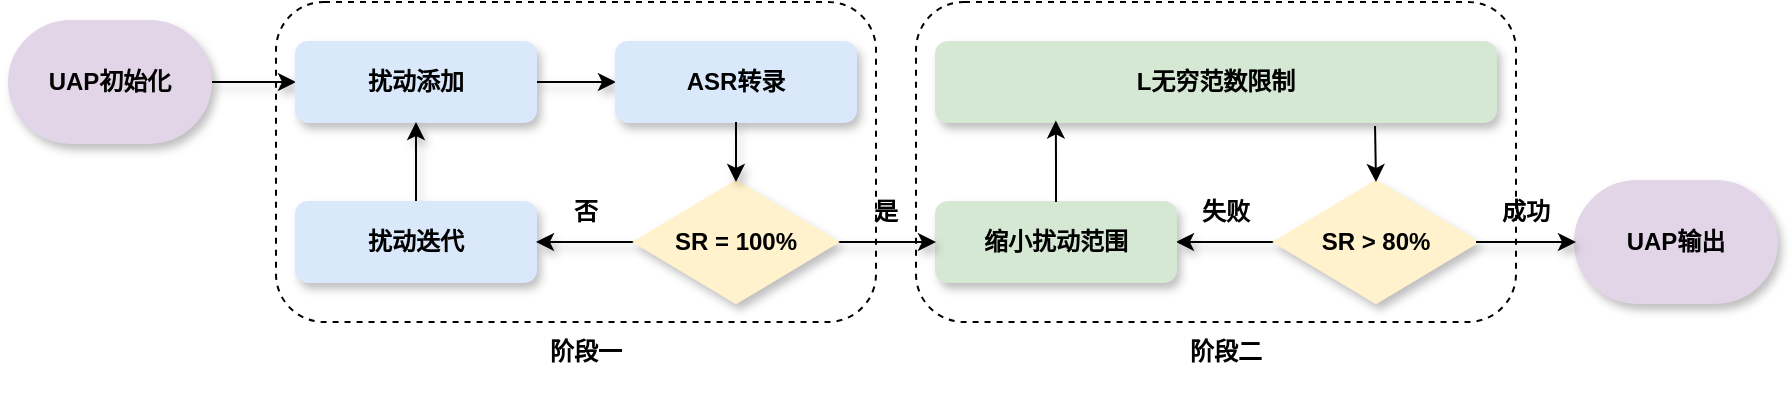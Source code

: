 <mxfile version="24.4.13" type="github">
  <diagram name="第 1 页" id="0LxmPnvrmMMGMxHu9FxR">
    <mxGraphModel dx="2048" dy="759" grid="1" gridSize="10" guides="1" tooltips="1" connect="1" arrows="1" fold="1" page="1" pageScale="1" pageWidth="827" pageHeight="1169" math="0" shadow="0">
      <root>
        <mxCell id="0" />
        <mxCell id="1" parent="0" />
        <mxCell id="Eouds0ThAzRM2J5gA6yW-36" value="" style="rounded=1;whiteSpace=wrap;html=1;fillColor=none;dashed=1;" parent="1" vertex="1">
          <mxGeometry x="40" y="290" width="300" height="160" as="geometry" />
        </mxCell>
        <mxCell id="EHkl3mMnivQZmPaQv9bq-1" value="L无穷范数限制" style="rounded=1;whiteSpace=wrap;html=1;fontStyle=1;fillColor=#D5E8D4;strokeColor=#D5E8D4;shadow=1;" vertex="1" parent="1">
          <mxGeometry x="50" y="310" width="280" height="40" as="geometry" />
        </mxCell>
        <mxCell id="Eouds0ThAzRM2J5gA6yW-35" value="" style="rounded=1;whiteSpace=wrap;html=1;fillColor=none;dashed=1;" parent="1" vertex="1">
          <mxGeometry x="-280" y="290" width="300" height="160" as="geometry" />
        </mxCell>
        <mxCell id="Eouds0ThAzRM2J5gA6yW-23" style="edgeStyle=orthogonalEdgeStyle;rounded=0;orthogonalLoop=1;jettySize=auto;html=1;exitX=0;exitY=0.5;exitDx=0;exitDy=0;exitPerimeter=0;entryX=1;entryY=0.5;entryDx=0;entryDy=0;fontStyle=1;shadow=1;" parent="1" source="fX8ZpNidz7TeA1vzOnIw-2" target="fX8ZpNidz7TeA1vzOnIw-3" edge="1">
          <mxGeometry relative="1" as="geometry" />
        </mxCell>
        <mxCell id="fX8ZpNidz7TeA1vzOnIw-2" value="SR &amp;gt; 80%" style="strokeWidth=2;html=1;shape=mxgraph.flowchart.decision;whiteSpace=wrap;fontStyle=1;fillColor=#FFF2CC;strokeColor=#FFF2CC;shadow=1;" parent="1" vertex="1">
          <mxGeometry x="220" y="380" width="100" height="60" as="geometry" />
        </mxCell>
        <mxCell id="fX8ZpNidz7TeA1vzOnIw-3" value="缩小扰动范围" style="rounded=1;whiteSpace=wrap;html=1;fontStyle=1;fillColor=#D5E8D4;strokeColor=#D5E8D4;shadow=1;" parent="1" vertex="1">
          <mxGeometry x="50" y="390" width="120" height="40" as="geometry" />
        </mxCell>
        <mxCell id="fX8ZpNidz7TeA1vzOnIw-8" value="UAP输出" style="strokeWidth=2;html=1;shape=mxgraph.flowchart.terminator;whiteSpace=wrap;fontStyle=1;fillColor=#E1D5E7;strokeColor=#E1D5E7;shadow=1;" parent="1" vertex="1">
          <mxGeometry x="370" y="380" width="100" height="60" as="geometry" />
        </mxCell>
        <mxCell id="fX8ZpNidz7TeA1vzOnIw-9" value="阶段二" style="text;html=1;align=center;verticalAlign=middle;whiteSpace=wrap;rounded=0;fontStyle=1;shadow=1;" parent="1" vertex="1">
          <mxGeometry x="170" y="450" width="50" height="30" as="geometry" />
        </mxCell>
        <mxCell id="Eouds0ThAzRM2J5gA6yW-6" style="edgeStyle=orthogonalEdgeStyle;rounded=0;orthogonalLoop=1;jettySize=auto;html=1;exitX=1;exitY=0.5;exitDx=0;exitDy=0;exitPerimeter=0;entryX=0;entryY=0.5;entryDx=0;entryDy=0;fontStyle=1;shadow=1;" parent="1" source="Eouds0ThAzRM2J5gA6yW-1" target="Eouds0ThAzRM2J5gA6yW-2" edge="1">
          <mxGeometry relative="1" as="geometry" />
        </mxCell>
        <mxCell id="Eouds0ThAzRM2J5gA6yW-1" value="UAP初始化" style="strokeWidth=2;html=1;shape=mxgraph.flowchart.terminator;whiteSpace=wrap;fontStyle=1;fillColor=#E1D5E7;strokeColor=#E1D5E7;shadow=1;" parent="1" vertex="1">
          <mxGeometry x="-413" y="300" width="100" height="60" as="geometry" />
        </mxCell>
        <mxCell id="Eouds0ThAzRM2J5gA6yW-12" style="edgeStyle=orthogonalEdgeStyle;rounded=0;orthogonalLoop=1;jettySize=auto;html=1;exitX=1;exitY=0.5;exitDx=0;exitDy=0;entryX=0;entryY=0.5;entryDx=0;entryDy=0;fontStyle=1;shadow=1;" parent="1" source="Eouds0ThAzRM2J5gA6yW-2" target="Eouds0ThAzRM2J5gA6yW-11" edge="1">
          <mxGeometry relative="1" as="geometry" />
        </mxCell>
        <mxCell id="Eouds0ThAzRM2J5gA6yW-2" value="扰动添加" style="rounded=1;whiteSpace=wrap;html=1;fontStyle=1;fillColor=#DAE8FC;strokeColor=#DAE8FC;shadow=1;" parent="1" vertex="1">
          <mxGeometry x="-270" y="310" width="120" height="40" as="geometry" />
        </mxCell>
        <mxCell id="Eouds0ThAzRM2J5gA6yW-10" style="edgeStyle=orthogonalEdgeStyle;rounded=0;orthogonalLoop=1;jettySize=auto;html=1;exitX=0.5;exitY=0;exitDx=0;exitDy=0;entryX=0.5;entryY=1;entryDx=0;entryDy=0;fontStyle=1;shadow=1;" parent="1" source="Eouds0ThAzRM2J5gA6yW-5" target="Eouds0ThAzRM2J5gA6yW-2" edge="1">
          <mxGeometry relative="1" as="geometry" />
        </mxCell>
        <mxCell id="Eouds0ThAzRM2J5gA6yW-5" value="扰动迭代" style="rounded=1;whiteSpace=wrap;html=1;fontStyle=1;fillColor=#DAE8FC;strokeColor=#DAE8FC;shadow=1;" parent="1" vertex="1">
          <mxGeometry x="-270" y="390" width="120" height="40" as="geometry" />
        </mxCell>
        <mxCell id="Eouds0ThAzRM2J5gA6yW-11" value="ASR转录" style="rounded=1;whiteSpace=wrap;html=1;fontStyle=1;fillColor=#DAE8FC;strokeColor=#DAE8FC;shadow=1;" parent="1" vertex="1">
          <mxGeometry x="-110" y="310" width="120" height="40" as="geometry" />
        </mxCell>
        <mxCell id="Eouds0ThAzRM2J5gA6yW-19" style="edgeStyle=orthogonalEdgeStyle;rounded=0;orthogonalLoop=1;jettySize=auto;html=1;exitX=1;exitY=0.5;exitDx=0;exitDy=0;exitPerimeter=0;entryX=0;entryY=0.5;entryDx=0;entryDy=0;fontStyle=1;shadow=1;" parent="1" source="Eouds0ThAzRM2J5gA6yW-14" target="fX8ZpNidz7TeA1vzOnIw-3" edge="1">
          <mxGeometry relative="1" as="geometry" />
        </mxCell>
        <mxCell id="Eouds0ThAzRM2J5gA6yW-34" style="edgeStyle=orthogonalEdgeStyle;rounded=0;orthogonalLoop=1;jettySize=auto;html=1;exitX=0;exitY=0.5;exitDx=0;exitDy=0;exitPerimeter=0;entryX=1;entryY=0.5;entryDx=0;entryDy=0;fontStyle=1;shadow=1;" parent="1" source="Eouds0ThAzRM2J5gA6yW-14" target="Eouds0ThAzRM2J5gA6yW-5" edge="1">
          <mxGeometry relative="1" as="geometry" />
        </mxCell>
        <mxCell id="Eouds0ThAzRM2J5gA6yW-14" value="SR = 100%" style="strokeWidth=2;html=1;shape=mxgraph.flowchart.decision;whiteSpace=wrap;fontStyle=1;fillColor=#FFF2CC;strokeColor=#FFF2CC;shadow=1;" parent="1" vertex="1">
          <mxGeometry x="-100" y="380" width="100" height="60" as="geometry" />
        </mxCell>
        <mxCell id="Eouds0ThAzRM2J5gA6yW-18" style="edgeStyle=orthogonalEdgeStyle;rounded=0;orthogonalLoop=1;jettySize=auto;html=1;exitX=0.5;exitY=1;exitDx=0;exitDy=0;entryX=0.5;entryY=0;entryDx=0;entryDy=0;entryPerimeter=0;fontStyle=1;shadow=1;" parent="1" source="Eouds0ThAzRM2J5gA6yW-11" target="Eouds0ThAzRM2J5gA6yW-14" edge="1">
          <mxGeometry relative="1" as="geometry" />
        </mxCell>
        <mxCell id="Eouds0ThAzRM2J5gA6yW-24" style="edgeStyle=orthogonalEdgeStyle;rounded=0;orthogonalLoop=1;jettySize=auto;html=1;exitX=1;exitY=0.5;exitDx=0;exitDy=0;exitPerimeter=0;entryX=0;entryY=0.5;entryDx=0;entryDy=0;entryPerimeter=0;fontStyle=1;shadow=1;" parent="1" source="fX8ZpNidz7TeA1vzOnIw-2" target="fX8ZpNidz7TeA1vzOnIw-8" edge="1">
          <mxGeometry relative="1" as="geometry" />
        </mxCell>
        <mxCell id="Eouds0ThAzRM2J5gA6yW-27" value="是" style="text;html=1;align=center;verticalAlign=middle;whiteSpace=wrap;rounded=0;fontStyle=1;shadow=1;" parent="1" vertex="1">
          <mxGeometry y="380" width="50" height="30" as="geometry" />
        </mxCell>
        <mxCell id="Eouds0ThAzRM2J5gA6yW-28" value="成功" style="text;html=1;align=center;verticalAlign=middle;whiteSpace=wrap;rounded=0;fontStyle=1;shadow=1;" parent="1" vertex="1">
          <mxGeometry x="320" y="380" width="50" height="30" as="geometry" />
        </mxCell>
        <mxCell id="Eouds0ThAzRM2J5gA6yW-29" value="阶段一" style="text;html=1;align=center;verticalAlign=middle;whiteSpace=wrap;rounded=0;fontStyle=1;shadow=1;" parent="1" vertex="1">
          <mxGeometry x="-150" y="450" width="50" height="30" as="geometry" />
        </mxCell>
        <mxCell id="Eouds0ThAzRM2J5gA6yW-30" value="失败" style="text;html=1;align=center;verticalAlign=middle;whiteSpace=wrap;rounded=0;fontStyle=1;shadow=1;" parent="1" vertex="1">
          <mxGeometry x="170" y="380" width="50" height="30" as="geometry" />
        </mxCell>
        <mxCell id="Eouds0ThAzRM2J5gA6yW-31" value="否" style="text;html=1;align=center;verticalAlign=middle;whiteSpace=wrap;rounded=0;fontStyle=1;shadow=1;" parent="1" vertex="1">
          <mxGeometry x="-150" y="380" width="50" height="30" as="geometry" />
        </mxCell>
        <mxCell id="EHkl3mMnivQZmPaQv9bq-4" style="edgeStyle=orthogonalEdgeStyle;rounded=0;orthogonalLoop=1;jettySize=auto;html=1;exitX=0.5;exitY=0;exitDx=0;exitDy=0;exitPerimeter=0;entryX=0.784;entryY=1.05;entryDx=0;entryDy=0;entryPerimeter=0;endArrow=none;endFill=0;startArrow=classic;startFill=1;" edge="1" parent="1" source="fX8ZpNidz7TeA1vzOnIw-2" target="EHkl3mMnivQZmPaQv9bq-1">
          <mxGeometry relative="1" as="geometry" />
        </mxCell>
        <mxCell id="EHkl3mMnivQZmPaQv9bq-6" style="edgeStyle=orthogonalEdgeStyle;rounded=0;orthogonalLoop=1;jettySize=auto;html=1;exitX=0.5;exitY=0;exitDx=0;exitDy=0;entryX=0.214;entryY=0.981;entryDx=0;entryDy=0;entryPerimeter=0;" edge="1" parent="1" source="fX8ZpNidz7TeA1vzOnIw-3" target="EHkl3mMnivQZmPaQv9bq-1">
          <mxGeometry relative="1" as="geometry" />
        </mxCell>
      </root>
    </mxGraphModel>
  </diagram>
</mxfile>
